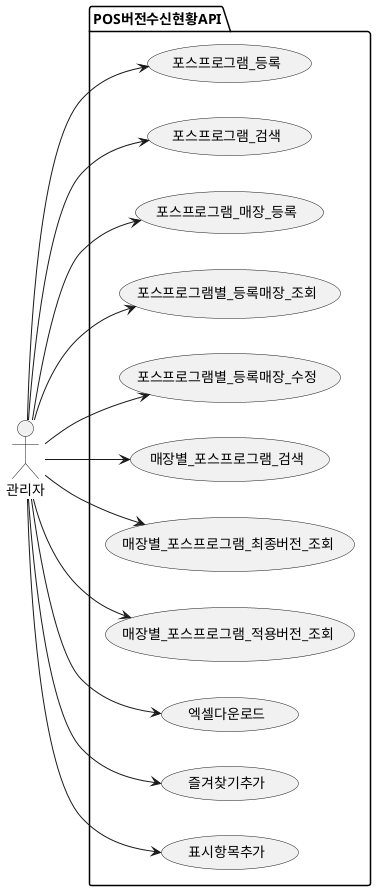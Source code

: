 @startuml Store Env Usecase

left to right direction

actor "관리자" as user

package POS버전수신현황API{
  usecase "포스프로그램_등록" AS UC11
  usecase "포스프로그램_검색" AS UC12
  usecase "포스프로그램_매장_등록" AS UC13
  usecase "포스프로그램별_등록매장_조회" AS UC14
  usecase "포스프로그램별_등록매장_수정" AS UC15
  usecase "매장별_포스프로그램_검색" AS UC16
  usecase "매장별_포스프로그램_최종버전_조회" AS UC17
  usecase "매장별_포스프로그램_적용버전_조회" AS UC18
  usecase "엑셀다운로드" AS UC19
  usecase "즐겨찾기추가" AS UC20
  usecase "표시항목추가" AS UC21

}


' 사용자
user --> UC11
user --> UC12
user --> UC13
user --> UC14
user --> UC15
user --> UC16
user --> UC17
user --> UC18
user --> UC19
user --> UC20
user --> UC21

@enduml